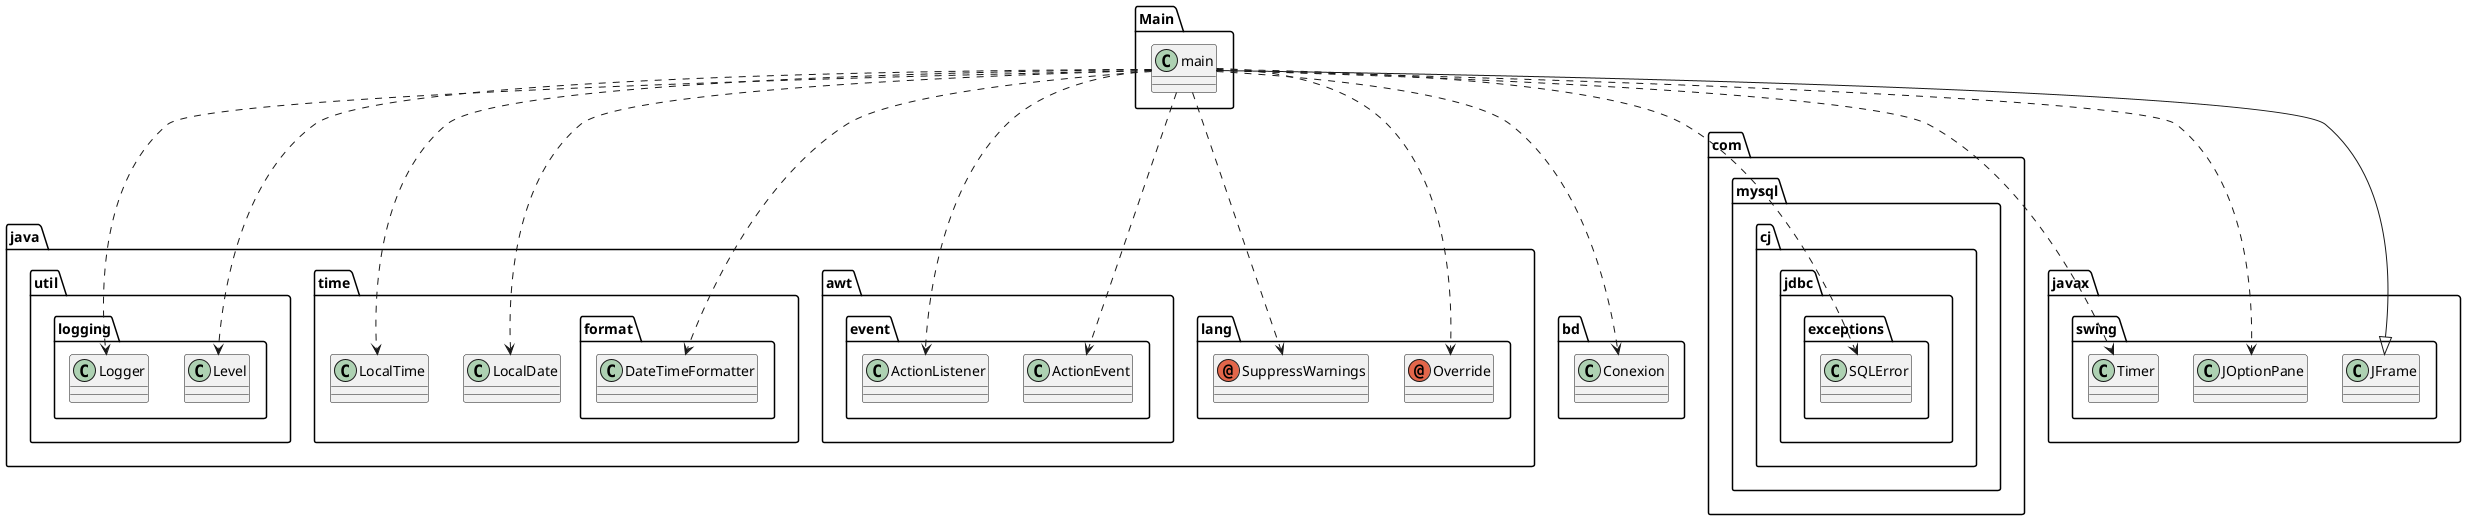 @startuml
annotation java.lang.Override
annotation java.lang.SuppressWarnings
class Main.main
class bd.Conexion
class com.mysql.cj.jdbc.exceptions.SQLError
class java.awt.event.ActionEvent
class java.awt.event.ActionListener
class java.time.LocalDate
class java.time.LocalTime
class java.time.format.DateTimeFormatter
class java.util.logging.Level
class java.util.logging.Logger
class javax.swing.JFrame
class javax.swing.JOptionPane
class javax.swing.Timer
Main.main ..> java.lang.Override
Main.main ..> java.lang.SuppressWarnings
Main.main ..> bd.Conexion
Main.main ..> com.mysql.cj.jdbc.exceptions.SQLError
Main.main ..> java.awt.event.ActionEvent
Main.main ..> java.awt.event.ActionListener
Main.main ..> java.time.LocalDate
Main.main ..> java.time.LocalTime
Main.main ..> java.time.format.DateTimeFormatter
Main.main ..> java.util.logging.Level
Main.main ..> java.util.logging.Logger
Main.main --|> javax.swing.JFrame
Main.main ..> javax.swing.JOptionPane
Main.main ..> javax.swing.Timer
@enduml